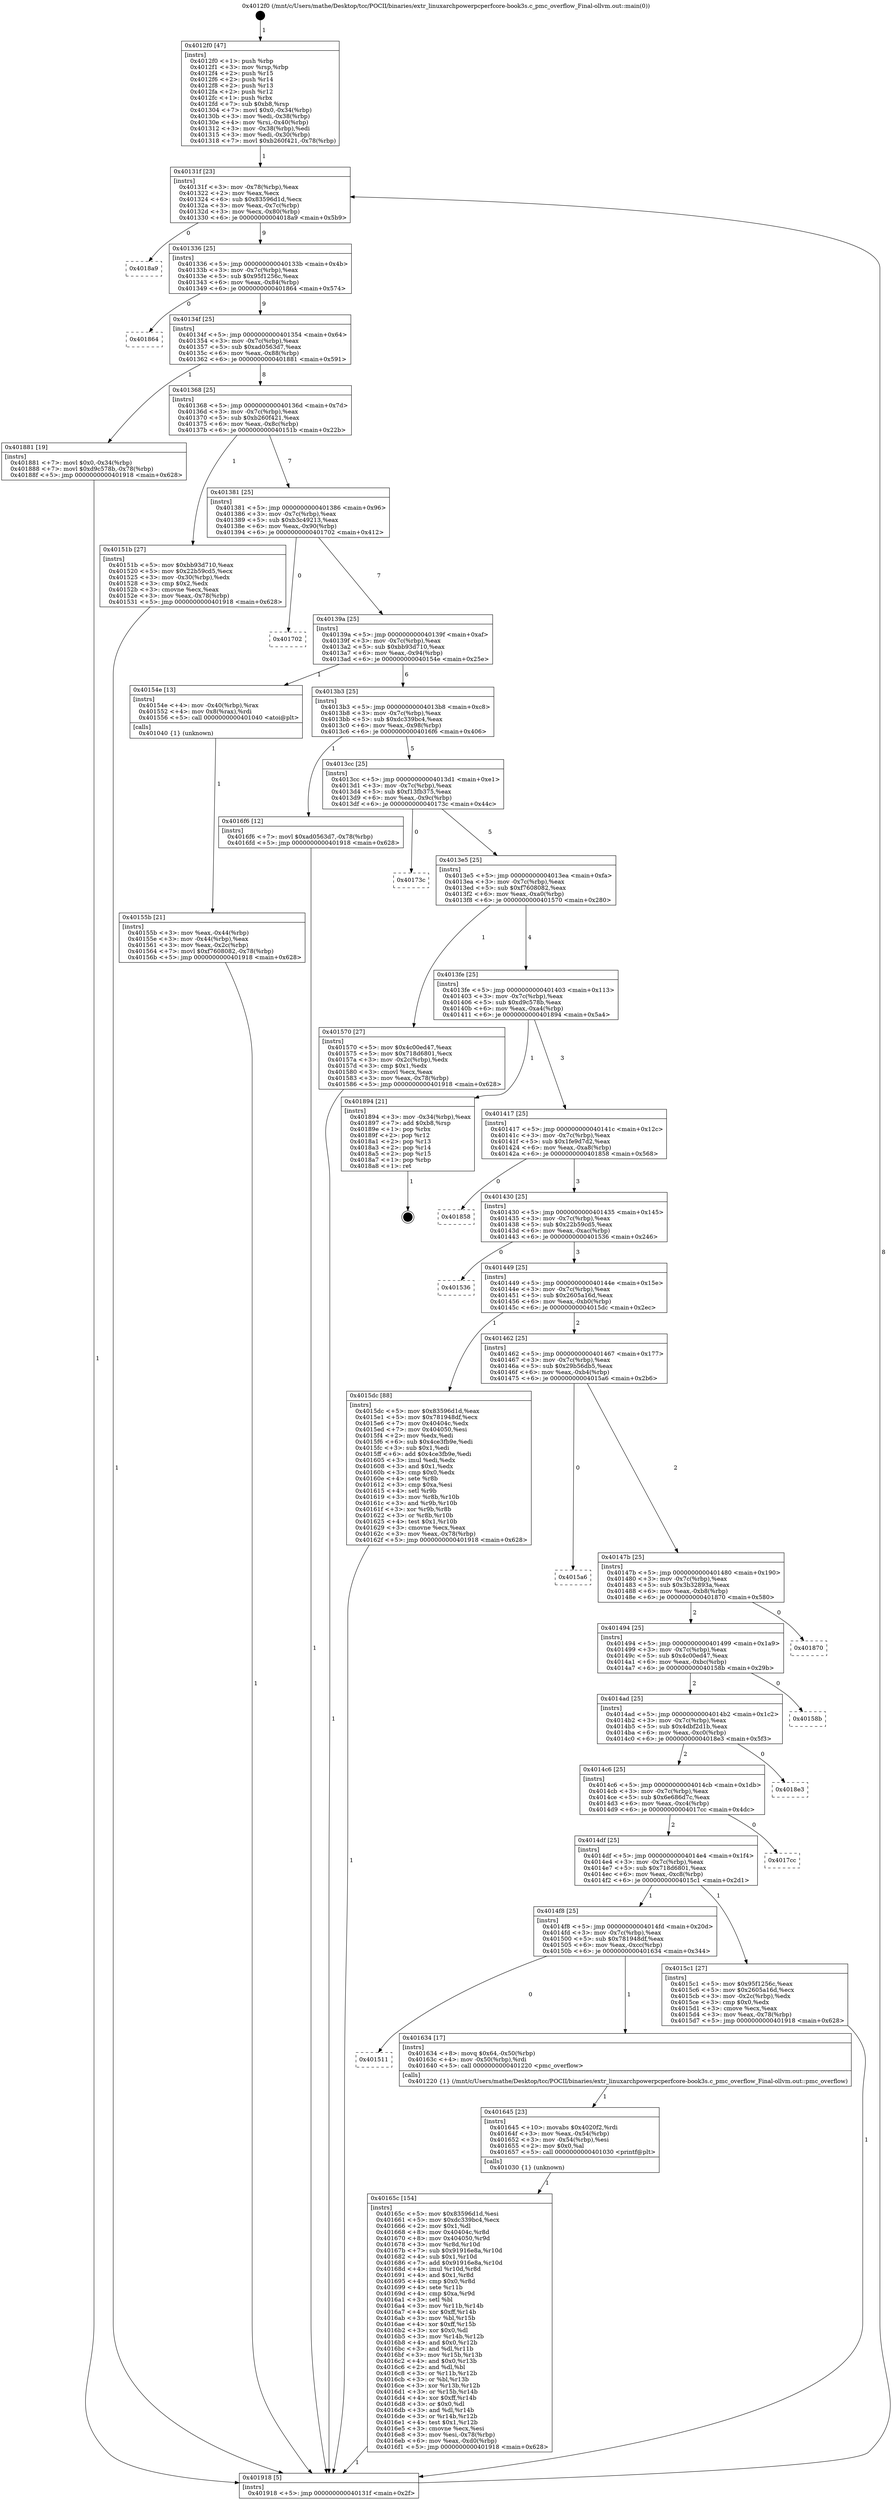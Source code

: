 digraph "0x4012f0" {
  label = "0x4012f0 (/mnt/c/Users/mathe/Desktop/tcc/POCII/binaries/extr_linuxarchpowerpcperfcore-book3s.c_pmc_overflow_Final-ollvm.out::main(0))"
  labelloc = "t"
  node[shape=record]

  Entry [label="",width=0.3,height=0.3,shape=circle,fillcolor=black,style=filled]
  "0x40131f" [label="{
     0x40131f [23]\l
     | [instrs]\l
     &nbsp;&nbsp;0x40131f \<+3\>: mov -0x78(%rbp),%eax\l
     &nbsp;&nbsp;0x401322 \<+2\>: mov %eax,%ecx\l
     &nbsp;&nbsp;0x401324 \<+6\>: sub $0x83596d1d,%ecx\l
     &nbsp;&nbsp;0x40132a \<+3\>: mov %eax,-0x7c(%rbp)\l
     &nbsp;&nbsp;0x40132d \<+3\>: mov %ecx,-0x80(%rbp)\l
     &nbsp;&nbsp;0x401330 \<+6\>: je 00000000004018a9 \<main+0x5b9\>\l
  }"]
  "0x4018a9" [label="{
     0x4018a9\l
  }", style=dashed]
  "0x401336" [label="{
     0x401336 [25]\l
     | [instrs]\l
     &nbsp;&nbsp;0x401336 \<+5\>: jmp 000000000040133b \<main+0x4b\>\l
     &nbsp;&nbsp;0x40133b \<+3\>: mov -0x7c(%rbp),%eax\l
     &nbsp;&nbsp;0x40133e \<+5\>: sub $0x95f1256c,%eax\l
     &nbsp;&nbsp;0x401343 \<+6\>: mov %eax,-0x84(%rbp)\l
     &nbsp;&nbsp;0x401349 \<+6\>: je 0000000000401864 \<main+0x574\>\l
  }"]
  Exit [label="",width=0.3,height=0.3,shape=circle,fillcolor=black,style=filled,peripheries=2]
  "0x401864" [label="{
     0x401864\l
  }", style=dashed]
  "0x40134f" [label="{
     0x40134f [25]\l
     | [instrs]\l
     &nbsp;&nbsp;0x40134f \<+5\>: jmp 0000000000401354 \<main+0x64\>\l
     &nbsp;&nbsp;0x401354 \<+3\>: mov -0x7c(%rbp),%eax\l
     &nbsp;&nbsp;0x401357 \<+5\>: sub $0xad0563d7,%eax\l
     &nbsp;&nbsp;0x40135c \<+6\>: mov %eax,-0x88(%rbp)\l
     &nbsp;&nbsp;0x401362 \<+6\>: je 0000000000401881 \<main+0x591\>\l
  }"]
  "0x40165c" [label="{
     0x40165c [154]\l
     | [instrs]\l
     &nbsp;&nbsp;0x40165c \<+5\>: mov $0x83596d1d,%esi\l
     &nbsp;&nbsp;0x401661 \<+5\>: mov $0xdc339bc4,%ecx\l
     &nbsp;&nbsp;0x401666 \<+2\>: mov $0x1,%dl\l
     &nbsp;&nbsp;0x401668 \<+8\>: mov 0x40404c,%r8d\l
     &nbsp;&nbsp;0x401670 \<+8\>: mov 0x404050,%r9d\l
     &nbsp;&nbsp;0x401678 \<+3\>: mov %r8d,%r10d\l
     &nbsp;&nbsp;0x40167b \<+7\>: sub $0x91916e8a,%r10d\l
     &nbsp;&nbsp;0x401682 \<+4\>: sub $0x1,%r10d\l
     &nbsp;&nbsp;0x401686 \<+7\>: add $0x91916e8a,%r10d\l
     &nbsp;&nbsp;0x40168d \<+4\>: imul %r10d,%r8d\l
     &nbsp;&nbsp;0x401691 \<+4\>: and $0x1,%r8d\l
     &nbsp;&nbsp;0x401695 \<+4\>: cmp $0x0,%r8d\l
     &nbsp;&nbsp;0x401699 \<+4\>: sete %r11b\l
     &nbsp;&nbsp;0x40169d \<+4\>: cmp $0xa,%r9d\l
     &nbsp;&nbsp;0x4016a1 \<+3\>: setl %bl\l
     &nbsp;&nbsp;0x4016a4 \<+3\>: mov %r11b,%r14b\l
     &nbsp;&nbsp;0x4016a7 \<+4\>: xor $0xff,%r14b\l
     &nbsp;&nbsp;0x4016ab \<+3\>: mov %bl,%r15b\l
     &nbsp;&nbsp;0x4016ae \<+4\>: xor $0xff,%r15b\l
     &nbsp;&nbsp;0x4016b2 \<+3\>: xor $0x0,%dl\l
     &nbsp;&nbsp;0x4016b5 \<+3\>: mov %r14b,%r12b\l
     &nbsp;&nbsp;0x4016b8 \<+4\>: and $0x0,%r12b\l
     &nbsp;&nbsp;0x4016bc \<+3\>: and %dl,%r11b\l
     &nbsp;&nbsp;0x4016bf \<+3\>: mov %r15b,%r13b\l
     &nbsp;&nbsp;0x4016c2 \<+4\>: and $0x0,%r13b\l
     &nbsp;&nbsp;0x4016c6 \<+2\>: and %dl,%bl\l
     &nbsp;&nbsp;0x4016c8 \<+3\>: or %r11b,%r12b\l
     &nbsp;&nbsp;0x4016cb \<+3\>: or %bl,%r13b\l
     &nbsp;&nbsp;0x4016ce \<+3\>: xor %r13b,%r12b\l
     &nbsp;&nbsp;0x4016d1 \<+3\>: or %r15b,%r14b\l
     &nbsp;&nbsp;0x4016d4 \<+4\>: xor $0xff,%r14b\l
     &nbsp;&nbsp;0x4016d8 \<+3\>: or $0x0,%dl\l
     &nbsp;&nbsp;0x4016db \<+3\>: and %dl,%r14b\l
     &nbsp;&nbsp;0x4016de \<+3\>: or %r14b,%r12b\l
     &nbsp;&nbsp;0x4016e1 \<+4\>: test $0x1,%r12b\l
     &nbsp;&nbsp;0x4016e5 \<+3\>: cmovne %ecx,%esi\l
     &nbsp;&nbsp;0x4016e8 \<+3\>: mov %esi,-0x78(%rbp)\l
     &nbsp;&nbsp;0x4016eb \<+6\>: mov %eax,-0xd0(%rbp)\l
     &nbsp;&nbsp;0x4016f1 \<+5\>: jmp 0000000000401918 \<main+0x628\>\l
  }"]
  "0x401881" [label="{
     0x401881 [19]\l
     | [instrs]\l
     &nbsp;&nbsp;0x401881 \<+7\>: movl $0x0,-0x34(%rbp)\l
     &nbsp;&nbsp;0x401888 \<+7\>: movl $0xd9c578b,-0x78(%rbp)\l
     &nbsp;&nbsp;0x40188f \<+5\>: jmp 0000000000401918 \<main+0x628\>\l
  }"]
  "0x401368" [label="{
     0x401368 [25]\l
     | [instrs]\l
     &nbsp;&nbsp;0x401368 \<+5\>: jmp 000000000040136d \<main+0x7d\>\l
     &nbsp;&nbsp;0x40136d \<+3\>: mov -0x7c(%rbp),%eax\l
     &nbsp;&nbsp;0x401370 \<+5\>: sub $0xb260f421,%eax\l
     &nbsp;&nbsp;0x401375 \<+6\>: mov %eax,-0x8c(%rbp)\l
     &nbsp;&nbsp;0x40137b \<+6\>: je 000000000040151b \<main+0x22b\>\l
  }"]
  "0x401645" [label="{
     0x401645 [23]\l
     | [instrs]\l
     &nbsp;&nbsp;0x401645 \<+10\>: movabs $0x4020f2,%rdi\l
     &nbsp;&nbsp;0x40164f \<+3\>: mov %eax,-0x54(%rbp)\l
     &nbsp;&nbsp;0x401652 \<+3\>: mov -0x54(%rbp),%esi\l
     &nbsp;&nbsp;0x401655 \<+2\>: mov $0x0,%al\l
     &nbsp;&nbsp;0x401657 \<+5\>: call 0000000000401030 \<printf@plt\>\l
     | [calls]\l
     &nbsp;&nbsp;0x401030 \{1\} (unknown)\l
  }"]
  "0x40151b" [label="{
     0x40151b [27]\l
     | [instrs]\l
     &nbsp;&nbsp;0x40151b \<+5\>: mov $0xbb93d710,%eax\l
     &nbsp;&nbsp;0x401520 \<+5\>: mov $0x22b59cd5,%ecx\l
     &nbsp;&nbsp;0x401525 \<+3\>: mov -0x30(%rbp),%edx\l
     &nbsp;&nbsp;0x401528 \<+3\>: cmp $0x2,%edx\l
     &nbsp;&nbsp;0x40152b \<+3\>: cmovne %ecx,%eax\l
     &nbsp;&nbsp;0x40152e \<+3\>: mov %eax,-0x78(%rbp)\l
     &nbsp;&nbsp;0x401531 \<+5\>: jmp 0000000000401918 \<main+0x628\>\l
  }"]
  "0x401381" [label="{
     0x401381 [25]\l
     | [instrs]\l
     &nbsp;&nbsp;0x401381 \<+5\>: jmp 0000000000401386 \<main+0x96\>\l
     &nbsp;&nbsp;0x401386 \<+3\>: mov -0x7c(%rbp),%eax\l
     &nbsp;&nbsp;0x401389 \<+5\>: sub $0xb3c49213,%eax\l
     &nbsp;&nbsp;0x40138e \<+6\>: mov %eax,-0x90(%rbp)\l
     &nbsp;&nbsp;0x401394 \<+6\>: je 0000000000401702 \<main+0x412\>\l
  }"]
  "0x401918" [label="{
     0x401918 [5]\l
     | [instrs]\l
     &nbsp;&nbsp;0x401918 \<+5\>: jmp 000000000040131f \<main+0x2f\>\l
  }"]
  "0x4012f0" [label="{
     0x4012f0 [47]\l
     | [instrs]\l
     &nbsp;&nbsp;0x4012f0 \<+1\>: push %rbp\l
     &nbsp;&nbsp;0x4012f1 \<+3\>: mov %rsp,%rbp\l
     &nbsp;&nbsp;0x4012f4 \<+2\>: push %r15\l
     &nbsp;&nbsp;0x4012f6 \<+2\>: push %r14\l
     &nbsp;&nbsp;0x4012f8 \<+2\>: push %r13\l
     &nbsp;&nbsp;0x4012fa \<+2\>: push %r12\l
     &nbsp;&nbsp;0x4012fc \<+1\>: push %rbx\l
     &nbsp;&nbsp;0x4012fd \<+7\>: sub $0xb8,%rsp\l
     &nbsp;&nbsp;0x401304 \<+7\>: movl $0x0,-0x34(%rbp)\l
     &nbsp;&nbsp;0x40130b \<+3\>: mov %edi,-0x38(%rbp)\l
     &nbsp;&nbsp;0x40130e \<+4\>: mov %rsi,-0x40(%rbp)\l
     &nbsp;&nbsp;0x401312 \<+3\>: mov -0x38(%rbp),%edi\l
     &nbsp;&nbsp;0x401315 \<+3\>: mov %edi,-0x30(%rbp)\l
     &nbsp;&nbsp;0x401318 \<+7\>: movl $0xb260f421,-0x78(%rbp)\l
  }"]
  "0x401511" [label="{
     0x401511\l
  }", style=dashed]
  "0x401702" [label="{
     0x401702\l
  }", style=dashed]
  "0x40139a" [label="{
     0x40139a [25]\l
     | [instrs]\l
     &nbsp;&nbsp;0x40139a \<+5\>: jmp 000000000040139f \<main+0xaf\>\l
     &nbsp;&nbsp;0x40139f \<+3\>: mov -0x7c(%rbp),%eax\l
     &nbsp;&nbsp;0x4013a2 \<+5\>: sub $0xbb93d710,%eax\l
     &nbsp;&nbsp;0x4013a7 \<+6\>: mov %eax,-0x94(%rbp)\l
     &nbsp;&nbsp;0x4013ad \<+6\>: je 000000000040154e \<main+0x25e\>\l
  }"]
  "0x401634" [label="{
     0x401634 [17]\l
     | [instrs]\l
     &nbsp;&nbsp;0x401634 \<+8\>: movq $0x64,-0x50(%rbp)\l
     &nbsp;&nbsp;0x40163c \<+4\>: mov -0x50(%rbp),%rdi\l
     &nbsp;&nbsp;0x401640 \<+5\>: call 0000000000401220 \<pmc_overflow\>\l
     | [calls]\l
     &nbsp;&nbsp;0x401220 \{1\} (/mnt/c/Users/mathe/Desktop/tcc/POCII/binaries/extr_linuxarchpowerpcperfcore-book3s.c_pmc_overflow_Final-ollvm.out::pmc_overflow)\l
  }"]
  "0x40154e" [label="{
     0x40154e [13]\l
     | [instrs]\l
     &nbsp;&nbsp;0x40154e \<+4\>: mov -0x40(%rbp),%rax\l
     &nbsp;&nbsp;0x401552 \<+4\>: mov 0x8(%rax),%rdi\l
     &nbsp;&nbsp;0x401556 \<+5\>: call 0000000000401040 \<atoi@plt\>\l
     | [calls]\l
     &nbsp;&nbsp;0x401040 \{1\} (unknown)\l
  }"]
  "0x4013b3" [label="{
     0x4013b3 [25]\l
     | [instrs]\l
     &nbsp;&nbsp;0x4013b3 \<+5\>: jmp 00000000004013b8 \<main+0xc8\>\l
     &nbsp;&nbsp;0x4013b8 \<+3\>: mov -0x7c(%rbp),%eax\l
     &nbsp;&nbsp;0x4013bb \<+5\>: sub $0xdc339bc4,%eax\l
     &nbsp;&nbsp;0x4013c0 \<+6\>: mov %eax,-0x98(%rbp)\l
     &nbsp;&nbsp;0x4013c6 \<+6\>: je 00000000004016f6 \<main+0x406\>\l
  }"]
  "0x40155b" [label="{
     0x40155b [21]\l
     | [instrs]\l
     &nbsp;&nbsp;0x40155b \<+3\>: mov %eax,-0x44(%rbp)\l
     &nbsp;&nbsp;0x40155e \<+3\>: mov -0x44(%rbp),%eax\l
     &nbsp;&nbsp;0x401561 \<+3\>: mov %eax,-0x2c(%rbp)\l
     &nbsp;&nbsp;0x401564 \<+7\>: movl $0xf7608082,-0x78(%rbp)\l
     &nbsp;&nbsp;0x40156b \<+5\>: jmp 0000000000401918 \<main+0x628\>\l
  }"]
  "0x4014f8" [label="{
     0x4014f8 [25]\l
     | [instrs]\l
     &nbsp;&nbsp;0x4014f8 \<+5\>: jmp 00000000004014fd \<main+0x20d\>\l
     &nbsp;&nbsp;0x4014fd \<+3\>: mov -0x7c(%rbp),%eax\l
     &nbsp;&nbsp;0x401500 \<+5\>: sub $0x781948df,%eax\l
     &nbsp;&nbsp;0x401505 \<+6\>: mov %eax,-0xcc(%rbp)\l
     &nbsp;&nbsp;0x40150b \<+6\>: je 0000000000401634 \<main+0x344\>\l
  }"]
  "0x4016f6" [label="{
     0x4016f6 [12]\l
     | [instrs]\l
     &nbsp;&nbsp;0x4016f6 \<+7\>: movl $0xad0563d7,-0x78(%rbp)\l
     &nbsp;&nbsp;0x4016fd \<+5\>: jmp 0000000000401918 \<main+0x628\>\l
  }"]
  "0x4013cc" [label="{
     0x4013cc [25]\l
     | [instrs]\l
     &nbsp;&nbsp;0x4013cc \<+5\>: jmp 00000000004013d1 \<main+0xe1\>\l
     &nbsp;&nbsp;0x4013d1 \<+3\>: mov -0x7c(%rbp),%eax\l
     &nbsp;&nbsp;0x4013d4 \<+5\>: sub $0xf13fb375,%eax\l
     &nbsp;&nbsp;0x4013d9 \<+6\>: mov %eax,-0x9c(%rbp)\l
     &nbsp;&nbsp;0x4013df \<+6\>: je 000000000040173c \<main+0x44c\>\l
  }"]
  "0x4015c1" [label="{
     0x4015c1 [27]\l
     | [instrs]\l
     &nbsp;&nbsp;0x4015c1 \<+5\>: mov $0x95f1256c,%eax\l
     &nbsp;&nbsp;0x4015c6 \<+5\>: mov $0x2605a16d,%ecx\l
     &nbsp;&nbsp;0x4015cb \<+3\>: mov -0x2c(%rbp),%edx\l
     &nbsp;&nbsp;0x4015ce \<+3\>: cmp $0x0,%edx\l
     &nbsp;&nbsp;0x4015d1 \<+3\>: cmove %ecx,%eax\l
     &nbsp;&nbsp;0x4015d4 \<+3\>: mov %eax,-0x78(%rbp)\l
     &nbsp;&nbsp;0x4015d7 \<+5\>: jmp 0000000000401918 \<main+0x628\>\l
  }"]
  "0x40173c" [label="{
     0x40173c\l
  }", style=dashed]
  "0x4013e5" [label="{
     0x4013e5 [25]\l
     | [instrs]\l
     &nbsp;&nbsp;0x4013e5 \<+5\>: jmp 00000000004013ea \<main+0xfa\>\l
     &nbsp;&nbsp;0x4013ea \<+3\>: mov -0x7c(%rbp),%eax\l
     &nbsp;&nbsp;0x4013ed \<+5\>: sub $0xf7608082,%eax\l
     &nbsp;&nbsp;0x4013f2 \<+6\>: mov %eax,-0xa0(%rbp)\l
     &nbsp;&nbsp;0x4013f8 \<+6\>: je 0000000000401570 \<main+0x280\>\l
  }"]
  "0x4014df" [label="{
     0x4014df [25]\l
     | [instrs]\l
     &nbsp;&nbsp;0x4014df \<+5\>: jmp 00000000004014e4 \<main+0x1f4\>\l
     &nbsp;&nbsp;0x4014e4 \<+3\>: mov -0x7c(%rbp),%eax\l
     &nbsp;&nbsp;0x4014e7 \<+5\>: sub $0x718d6801,%eax\l
     &nbsp;&nbsp;0x4014ec \<+6\>: mov %eax,-0xc8(%rbp)\l
     &nbsp;&nbsp;0x4014f2 \<+6\>: je 00000000004015c1 \<main+0x2d1\>\l
  }"]
  "0x401570" [label="{
     0x401570 [27]\l
     | [instrs]\l
     &nbsp;&nbsp;0x401570 \<+5\>: mov $0x4c00ed47,%eax\l
     &nbsp;&nbsp;0x401575 \<+5\>: mov $0x718d6801,%ecx\l
     &nbsp;&nbsp;0x40157a \<+3\>: mov -0x2c(%rbp),%edx\l
     &nbsp;&nbsp;0x40157d \<+3\>: cmp $0x1,%edx\l
     &nbsp;&nbsp;0x401580 \<+3\>: cmovl %ecx,%eax\l
     &nbsp;&nbsp;0x401583 \<+3\>: mov %eax,-0x78(%rbp)\l
     &nbsp;&nbsp;0x401586 \<+5\>: jmp 0000000000401918 \<main+0x628\>\l
  }"]
  "0x4013fe" [label="{
     0x4013fe [25]\l
     | [instrs]\l
     &nbsp;&nbsp;0x4013fe \<+5\>: jmp 0000000000401403 \<main+0x113\>\l
     &nbsp;&nbsp;0x401403 \<+3\>: mov -0x7c(%rbp),%eax\l
     &nbsp;&nbsp;0x401406 \<+5\>: sub $0xd9c578b,%eax\l
     &nbsp;&nbsp;0x40140b \<+6\>: mov %eax,-0xa4(%rbp)\l
     &nbsp;&nbsp;0x401411 \<+6\>: je 0000000000401894 \<main+0x5a4\>\l
  }"]
  "0x4017cc" [label="{
     0x4017cc\l
  }", style=dashed]
  "0x401894" [label="{
     0x401894 [21]\l
     | [instrs]\l
     &nbsp;&nbsp;0x401894 \<+3\>: mov -0x34(%rbp),%eax\l
     &nbsp;&nbsp;0x401897 \<+7\>: add $0xb8,%rsp\l
     &nbsp;&nbsp;0x40189e \<+1\>: pop %rbx\l
     &nbsp;&nbsp;0x40189f \<+2\>: pop %r12\l
     &nbsp;&nbsp;0x4018a1 \<+2\>: pop %r13\l
     &nbsp;&nbsp;0x4018a3 \<+2\>: pop %r14\l
     &nbsp;&nbsp;0x4018a5 \<+2\>: pop %r15\l
     &nbsp;&nbsp;0x4018a7 \<+1\>: pop %rbp\l
     &nbsp;&nbsp;0x4018a8 \<+1\>: ret\l
  }"]
  "0x401417" [label="{
     0x401417 [25]\l
     | [instrs]\l
     &nbsp;&nbsp;0x401417 \<+5\>: jmp 000000000040141c \<main+0x12c\>\l
     &nbsp;&nbsp;0x40141c \<+3\>: mov -0x7c(%rbp),%eax\l
     &nbsp;&nbsp;0x40141f \<+5\>: sub $0x1fe9d7d2,%eax\l
     &nbsp;&nbsp;0x401424 \<+6\>: mov %eax,-0xa8(%rbp)\l
     &nbsp;&nbsp;0x40142a \<+6\>: je 0000000000401858 \<main+0x568\>\l
  }"]
  "0x4014c6" [label="{
     0x4014c6 [25]\l
     | [instrs]\l
     &nbsp;&nbsp;0x4014c6 \<+5\>: jmp 00000000004014cb \<main+0x1db\>\l
     &nbsp;&nbsp;0x4014cb \<+3\>: mov -0x7c(%rbp),%eax\l
     &nbsp;&nbsp;0x4014ce \<+5\>: sub $0x6e686d7c,%eax\l
     &nbsp;&nbsp;0x4014d3 \<+6\>: mov %eax,-0xc4(%rbp)\l
     &nbsp;&nbsp;0x4014d9 \<+6\>: je 00000000004017cc \<main+0x4dc\>\l
  }"]
  "0x401858" [label="{
     0x401858\l
  }", style=dashed]
  "0x401430" [label="{
     0x401430 [25]\l
     | [instrs]\l
     &nbsp;&nbsp;0x401430 \<+5\>: jmp 0000000000401435 \<main+0x145\>\l
     &nbsp;&nbsp;0x401435 \<+3\>: mov -0x7c(%rbp),%eax\l
     &nbsp;&nbsp;0x401438 \<+5\>: sub $0x22b59cd5,%eax\l
     &nbsp;&nbsp;0x40143d \<+6\>: mov %eax,-0xac(%rbp)\l
     &nbsp;&nbsp;0x401443 \<+6\>: je 0000000000401536 \<main+0x246\>\l
  }"]
  "0x4018e3" [label="{
     0x4018e3\l
  }", style=dashed]
  "0x401536" [label="{
     0x401536\l
  }", style=dashed]
  "0x401449" [label="{
     0x401449 [25]\l
     | [instrs]\l
     &nbsp;&nbsp;0x401449 \<+5\>: jmp 000000000040144e \<main+0x15e\>\l
     &nbsp;&nbsp;0x40144e \<+3\>: mov -0x7c(%rbp),%eax\l
     &nbsp;&nbsp;0x401451 \<+5\>: sub $0x2605a16d,%eax\l
     &nbsp;&nbsp;0x401456 \<+6\>: mov %eax,-0xb0(%rbp)\l
     &nbsp;&nbsp;0x40145c \<+6\>: je 00000000004015dc \<main+0x2ec\>\l
  }"]
  "0x4014ad" [label="{
     0x4014ad [25]\l
     | [instrs]\l
     &nbsp;&nbsp;0x4014ad \<+5\>: jmp 00000000004014b2 \<main+0x1c2\>\l
     &nbsp;&nbsp;0x4014b2 \<+3\>: mov -0x7c(%rbp),%eax\l
     &nbsp;&nbsp;0x4014b5 \<+5\>: sub $0x4dbf2d1b,%eax\l
     &nbsp;&nbsp;0x4014ba \<+6\>: mov %eax,-0xc0(%rbp)\l
     &nbsp;&nbsp;0x4014c0 \<+6\>: je 00000000004018e3 \<main+0x5f3\>\l
  }"]
  "0x4015dc" [label="{
     0x4015dc [88]\l
     | [instrs]\l
     &nbsp;&nbsp;0x4015dc \<+5\>: mov $0x83596d1d,%eax\l
     &nbsp;&nbsp;0x4015e1 \<+5\>: mov $0x781948df,%ecx\l
     &nbsp;&nbsp;0x4015e6 \<+7\>: mov 0x40404c,%edx\l
     &nbsp;&nbsp;0x4015ed \<+7\>: mov 0x404050,%esi\l
     &nbsp;&nbsp;0x4015f4 \<+2\>: mov %edx,%edi\l
     &nbsp;&nbsp;0x4015f6 \<+6\>: sub $0x4ce3fb9e,%edi\l
     &nbsp;&nbsp;0x4015fc \<+3\>: sub $0x1,%edi\l
     &nbsp;&nbsp;0x4015ff \<+6\>: add $0x4ce3fb9e,%edi\l
     &nbsp;&nbsp;0x401605 \<+3\>: imul %edi,%edx\l
     &nbsp;&nbsp;0x401608 \<+3\>: and $0x1,%edx\l
     &nbsp;&nbsp;0x40160b \<+3\>: cmp $0x0,%edx\l
     &nbsp;&nbsp;0x40160e \<+4\>: sete %r8b\l
     &nbsp;&nbsp;0x401612 \<+3\>: cmp $0xa,%esi\l
     &nbsp;&nbsp;0x401615 \<+4\>: setl %r9b\l
     &nbsp;&nbsp;0x401619 \<+3\>: mov %r8b,%r10b\l
     &nbsp;&nbsp;0x40161c \<+3\>: and %r9b,%r10b\l
     &nbsp;&nbsp;0x40161f \<+3\>: xor %r9b,%r8b\l
     &nbsp;&nbsp;0x401622 \<+3\>: or %r8b,%r10b\l
     &nbsp;&nbsp;0x401625 \<+4\>: test $0x1,%r10b\l
     &nbsp;&nbsp;0x401629 \<+3\>: cmovne %ecx,%eax\l
     &nbsp;&nbsp;0x40162c \<+3\>: mov %eax,-0x78(%rbp)\l
     &nbsp;&nbsp;0x40162f \<+5\>: jmp 0000000000401918 \<main+0x628\>\l
  }"]
  "0x401462" [label="{
     0x401462 [25]\l
     | [instrs]\l
     &nbsp;&nbsp;0x401462 \<+5\>: jmp 0000000000401467 \<main+0x177\>\l
     &nbsp;&nbsp;0x401467 \<+3\>: mov -0x7c(%rbp),%eax\l
     &nbsp;&nbsp;0x40146a \<+5\>: sub $0x29b56db5,%eax\l
     &nbsp;&nbsp;0x40146f \<+6\>: mov %eax,-0xb4(%rbp)\l
     &nbsp;&nbsp;0x401475 \<+6\>: je 00000000004015a6 \<main+0x2b6\>\l
  }"]
  "0x40158b" [label="{
     0x40158b\l
  }", style=dashed]
  "0x4015a6" [label="{
     0x4015a6\l
  }", style=dashed]
  "0x40147b" [label="{
     0x40147b [25]\l
     | [instrs]\l
     &nbsp;&nbsp;0x40147b \<+5\>: jmp 0000000000401480 \<main+0x190\>\l
     &nbsp;&nbsp;0x401480 \<+3\>: mov -0x7c(%rbp),%eax\l
     &nbsp;&nbsp;0x401483 \<+5\>: sub $0x3b32893a,%eax\l
     &nbsp;&nbsp;0x401488 \<+6\>: mov %eax,-0xb8(%rbp)\l
     &nbsp;&nbsp;0x40148e \<+6\>: je 0000000000401870 \<main+0x580\>\l
  }"]
  "0x401494" [label="{
     0x401494 [25]\l
     | [instrs]\l
     &nbsp;&nbsp;0x401494 \<+5\>: jmp 0000000000401499 \<main+0x1a9\>\l
     &nbsp;&nbsp;0x401499 \<+3\>: mov -0x7c(%rbp),%eax\l
     &nbsp;&nbsp;0x40149c \<+5\>: sub $0x4c00ed47,%eax\l
     &nbsp;&nbsp;0x4014a1 \<+6\>: mov %eax,-0xbc(%rbp)\l
     &nbsp;&nbsp;0x4014a7 \<+6\>: je 000000000040158b \<main+0x29b\>\l
  }"]
  "0x401870" [label="{
     0x401870\l
  }", style=dashed]
  Entry -> "0x4012f0" [label=" 1"]
  "0x40131f" -> "0x4018a9" [label=" 0"]
  "0x40131f" -> "0x401336" [label=" 9"]
  "0x401894" -> Exit [label=" 1"]
  "0x401336" -> "0x401864" [label=" 0"]
  "0x401336" -> "0x40134f" [label=" 9"]
  "0x401881" -> "0x401918" [label=" 1"]
  "0x40134f" -> "0x401881" [label=" 1"]
  "0x40134f" -> "0x401368" [label=" 8"]
  "0x4016f6" -> "0x401918" [label=" 1"]
  "0x401368" -> "0x40151b" [label=" 1"]
  "0x401368" -> "0x401381" [label=" 7"]
  "0x40151b" -> "0x401918" [label=" 1"]
  "0x4012f0" -> "0x40131f" [label=" 1"]
  "0x401918" -> "0x40131f" [label=" 8"]
  "0x40165c" -> "0x401918" [label=" 1"]
  "0x401381" -> "0x401702" [label=" 0"]
  "0x401381" -> "0x40139a" [label=" 7"]
  "0x401645" -> "0x40165c" [label=" 1"]
  "0x40139a" -> "0x40154e" [label=" 1"]
  "0x40139a" -> "0x4013b3" [label=" 6"]
  "0x40154e" -> "0x40155b" [label=" 1"]
  "0x40155b" -> "0x401918" [label=" 1"]
  "0x401634" -> "0x401645" [label=" 1"]
  "0x4013b3" -> "0x4016f6" [label=" 1"]
  "0x4013b3" -> "0x4013cc" [label=" 5"]
  "0x4014f8" -> "0x401634" [label=" 1"]
  "0x4013cc" -> "0x40173c" [label=" 0"]
  "0x4013cc" -> "0x4013e5" [label=" 5"]
  "0x4014f8" -> "0x401511" [label=" 0"]
  "0x4013e5" -> "0x401570" [label=" 1"]
  "0x4013e5" -> "0x4013fe" [label=" 4"]
  "0x401570" -> "0x401918" [label=" 1"]
  "0x4015c1" -> "0x401918" [label=" 1"]
  "0x4013fe" -> "0x401894" [label=" 1"]
  "0x4013fe" -> "0x401417" [label=" 3"]
  "0x4014df" -> "0x4014f8" [label=" 1"]
  "0x401417" -> "0x401858" [label=" 0"]
  "0x401417" -> "0x401430" [label=" 3"]
  "0x4015dc" -> "0x401918" [label=" 1"]
  "0x401430" -> "0x401536" [label=" 0"]
  "0x401430" -> "0x401449" [label=" 3"]
  "0x4014c6" -> "0x4014df" [label=" 2"]
  "0x401449" -> "0x4015dc" [label=" 1"]
  "0x401449" -> "0x401462" [label=" 2"]
  "0x4014df" -> "0x4015c1" [label=" 1"]
  "0x401462" -> "0x4015a6" [label=" 0"]
  "0x401462" -> "0x40147b" [label=" 2"]
  "0x4014ad" -> "0x4014c6" [label=" 2"]
  "0x40147b" -> "0x401870" [label=" 0"]
  "0x40147b" -> "0x401494" [label=" 2"]
  "0x4014ad" -> "0x4018e3" [label=" 0"]
  "0x401494" -> "0x40158b" [label=" 0"]
  "0x401494" -> "0x4014ad" [label=" 2"]
  "0x4014c6" -> "0x4017cc" [label=" 0"]
}
